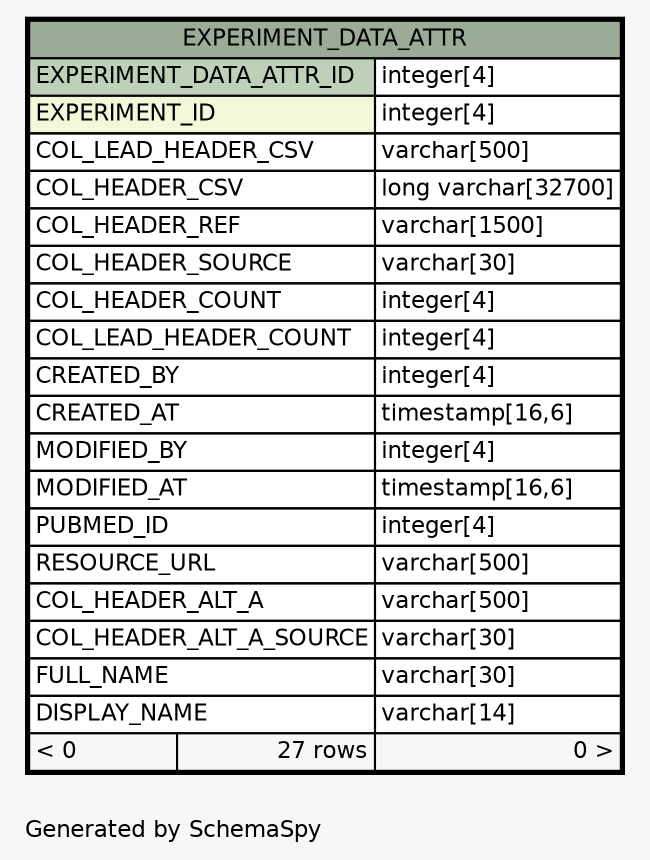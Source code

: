 // dot 2.38.0 on Windows 10 10.0
// SchemaSpy rev Unknown
digraph "oneDegreeRelationshipsDiagram" {
  graph [
    rankdir="RL"
    bgcolor="#f7f7f7"
    label="\nGenerated by SchemaSpy"
    labeljust="l"
    nodesep="0.18"
    ranksep="0.46"
    fontname="Helvetica"
    fontsize="11"
  ];
  node [
    fontname="Helvetica"
    fontsize="11"
    shape="plaintext"
  ];
  edge [
    arrowsize="0.8"
  ];
  "EXPERIMENT_DATA_ATTR" [
    label=<
    <TABLE BORDER="2" CELLBORDER="1" CELLSPACING="0" BGCOLOR="#ffffff">
      <TR><TD COLSPAN="3" BGCOLOR="#9bab96" ALIGN="CENTER">EXPERIMENT_DATA_ATTR</TD></TR>
      <TR><TD PORT="EXPERIMENT_DATA_ATTR_ID" COLSPAN="2" BGCOLOR="#bed1b8" ALIGN="LEFT">EXPERIMENT_DATA_ATTR_ID</TD><TD PORT="EXPERIMENT_DATA_ATTR_ID.type" ALIGN="LEFT">integer[4]</TD></TR>
      <TR><TD PORT="EXPERIMENT_ID" COLSPAN="2" BGCOLOR="#f4f7da" ALIGN="LEFT">EXPERIMENT_ID</TD><TD PORT="EXPERIMENT_ID.type" ALIGN="LEFT">integer[4]</TD></TR>
      <TR><TD PORT="COL_LEAD_HEADER_CSV" COLSPAN="2" ALIGN="LEFT">COL_LEAD_HEADER_CSV</TD><TD PORT="COL_LEAD_HEADER_CSV.type" ALIGN="LEFT">varchar[500]</TD></TR>
      <TR><TD PORT="COL_HEADER_CSV" COLSPAN="2" ALIGN="LEFT">COL_HEADER_CSV</TD><TD PORT="COL_HEADER_CSV.type" ALIGN="LEFT">long varchar[32700]</TD></TR>
      <TR><TD PORT="COL_HEADER_REF" COLSPAN="2" ALIGN="LEFT">COL_HEADER_REF</TD><TD PORT="COL_HEADER_REF.type" ALIGN="LEFT">varchar[1500]</TD></TR>
      <TR><TD PORT="COL_HEADER_SOURCE" COLSPAN="2" ALIGN="LEFT">COL_HEADER_SOURCE</TD><TD PORT="COL_HEADER_SOURCE.type" ALIGN="LEFT">varchar[30]</TD></TR>
      <TR><TD PORT="COL_HEADER_COUNT" COLSPAN="2" ALIGN="LEFT">COL_HEADER_COUNT</TD><TD PORT="COL_HEADER_COUNT.type" ALIGN="LEFT">integer[4]</TD></TR>
      <TR><TD PORT="COL_LEAD_HEADER_COUNT" COLSPAN="2" ALIGN="LEFT">COL_LEAD_HEADER_COUNT</TD><TD PORT="COL_LEAD_HEADER_COUNT.type" ALIGN="LEFT">integer[4]</TD></TR>
      <TR><TD PORT="CREATED_BY" COLSPAN="2" ALIGN="LEFT">CREATED_BY</TD><TD PORT="CREATED_BY.type" ALIGN="LEFT">integer[4]</TD></TR>
      <TR><TD PORT="CREATED_AT" COLSPAN="2" ALIGN="LEFT">CREATED_AT</TD><TD PORT="CREATED_AT.type" ALIGN="LEFT">timestamp[16,6]</TD></TR>
      <TR><TD PORT="MODIFIED_BY" COLSPAN="2" ALIGN="LEFT">MODIFIED_BY</TD><TD PORT="MODIFIED_BY.type" ALIGN="LEFT">integer[4]</TD></TR>
      <TR><TD PORT="MODIFIED_AT" COLSPAN="2" ALIGN="LEFT">MODIFIED_AT</TD><TD PORT="MODIFIED_AT.type" ALIGN="LEFT">timestamp[16,6]</TD></TR>
      <TR><TD PORT="PUBMED_ID" COLSPAN="2" ALIGN="LEFT">PUBMED_ID</TD><TD PORT="PUBMED_ID.type" ALIGN="LEFT">integer[4]</TD></TR>
      <TR><TD PORT="RESOURCE_URL" COLSPAN="2" ALIGN="LEFT">RESOURCE_URL</TD><TD PORT="RESOURCE_URL.type" ALIGN="LEFT">varchar[500]</TD></TR>
      <TR><TD PORT="COL_HEADER_ALT_A" COLSPAN="2" ALIGN="LEFT">COL_HEADER_ALT_A</TD><TD PORT="COL_HEADER_ALT_A.type" ALIGN="LEFT">varchar[500]</TD></TR>
      <TR><TD PORT="COL_HEADER_ALT_A_SOURCE" COLSPAN="2" ALIGN="LEFT">COL_HEADER_ALT_A_SOURCE</TD><TD PORT="COL_HEADER_ALT_A_SOURCE.type" ALIGN="LEFT">varchar[30]</TD></TR>
      <TR><TD PORT="FULL_NAME" COLSPAN="2" ALIGN="LEFT">FULL_NAME</TD><TD PORT="FULL_NAME.type" ALIGN="LEFT">varchar[30]</TD></TR>
      <TR><TD PORT="DISPLAY_NAME" COLSPAN="2" ALIGN="LEFT">DISPLAY_NAME</TD><TD PORT="DISPLAY_NAME.type" ALIGN="LEFT">varchar[14]</TD></TR>
      <TR><TD ALIGN="LEFT" BGCOLOR="#f7f7f7">&lt; 0</TD><TD ALIGN="RIGHT" BGCOLOR="#f7f7f7">27 rows</TD><TD ALIGN="RIGHT" BGCOLOR="#f7f7f7">0 &gt;</TD></TR>
    </TABLE>>
    URL="EXPERIMENT_DATA_ATTR.html"
    tooltip="EXPERIMENT_DATA_ATTR"
  ];
}
